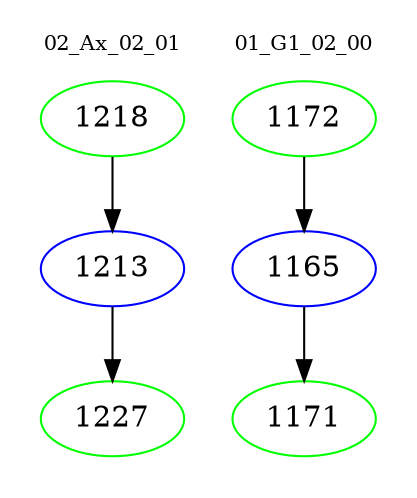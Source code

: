 digraph{
subgraph cluster_0 {
color = white
label = "02_Ax_02_01";
fontsize=10;
T0_1218 [label="1218", color="green"]
T0_1218 -> T0_1213 [color="black"]
T0_1213 [label="1213", color="blue"]
T0_1213 -> T0_1227 [color="black"]
T0_1227 [label="1227", color="green"]
}
subgraph cluster_1 {
color = white
label = "01_G1_02_00";
fontsize=10;
T1_1172 [label="1172", color="green"]
T1_1172 -> T1_1165 [color="black"]
T1_1165 [label="1165", color="blue"]
T1_1165 -> T1_1171 [color="black"]
T1_1171 [label="1171", color="green"]
}
}
